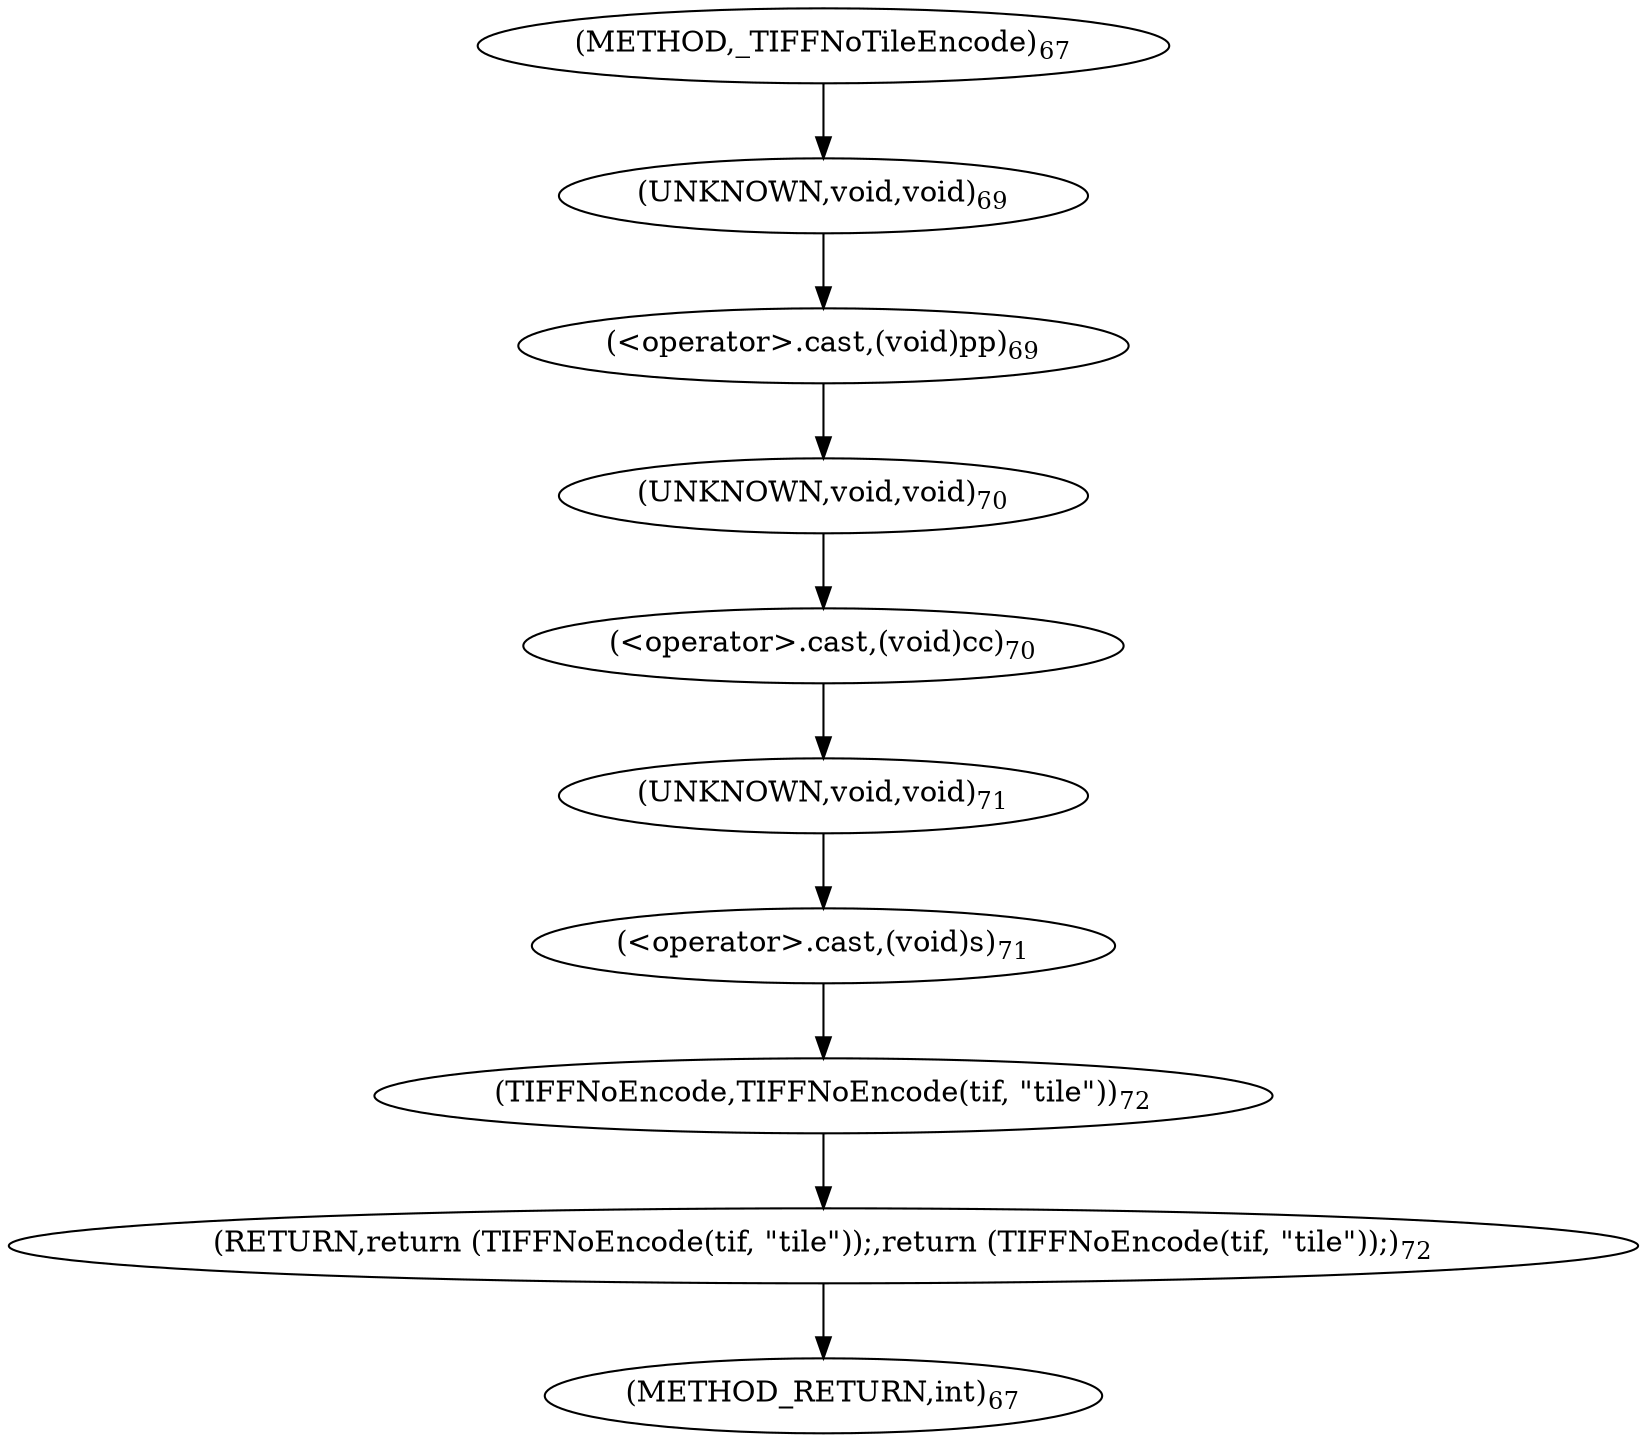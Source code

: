 digraph "_TIFFNoTileEncode" {  
"1786" [label = <(&lt;operator&gt;.cast,(void)pp)<SUB>69</SUB>> ]
"1789" [label = <(&lt;operator&gt;.cast,(void)cc)<SUB>70</SUB>> ]
"1792" [label = <(&lt;operator&gt;.cast,(void)s)<SUB>71</SUB>> ]
"1795" [label = <(RETURN,return (TIFFNoEncode(tif, &quot;tile&quot;));,return (TIFFNoEncode(tif, &quot;tile&quot;));)<SUB>72</SUB>> ]
"1787" [label = <(UNKNOWN,void,void)<SUB>69</SUB>> ]
"1790" [label = <(UNKNOWN,void,void)<SUB>70</SUB>> ]
"1793" [label = <(UNKNOWN,void,void)<SUB>71</SUB>> ]
"1796" [label = <(TIFFNoEncode,TIFFNoEncode(tif, &quot;tile&quot;))<SUB>72</SUB>> ]
"1780" [label = <(METHOD,_TIFFNoTileEncode)<SUB>67</SUB>> ]
"1799" [label = <(METHOD_RETURN,int)<SUB>67</SUB>> ]
  "1786" -> "1790" 
  "1789" -> "1793" 
  "1792" -> "1796" 
  "1795" -> "1799" 
  "1787" -> "1786" 
  "1790" -> "1789" 
  "1793" -> "1792" 
  "1796" -> "1795" 
  "1780" -> "1787" 
}
